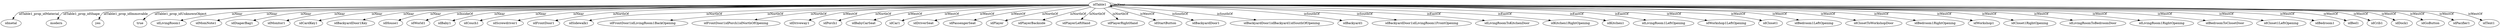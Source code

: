 digraph  {
idTable1 [node_type=entity_node];
idmetal [node_type=property_node];
modern [node_type=property_node];
yes [node_type=property_node];
true [node_type=property_node];
idLivingRoom1 [node_type=entity_node];
idMomNote1 [node_type=entity_node];
idDiaperBag1 [node_type=entity_node];
idMonitor1 [node_type=entity_node];
idCardKey1 [node_type=entity_node];
idBackyardDoor1Key [node_type=entity_node];
idHouse1 [node_type=entity_node];
idWorld1 [node_type=entity_node];
idBaby1 [node_type=entity_node];
idCouch1 [node_type=entity_node];
idScrewdriver1 [node_type=entity_node];
idFrontDoor1 [node_type=entity_node];
idSidewalk1 [node_type=entity_node];
idFrontDoor1idLivingRoom1BackOpening [node_type=entity_node];
idFrontDoor1idPorch1idNorthOfOpening [node_type=entity_node];
idDriveway1 [node_type=entity_node];
idPorch1 [node_type=entity_node];
idBabyCarSeat [node_type=entity_node];
idCar1 [node_type=entity_node];
idDriverSeat [node_type=entity_node];
idPassengerSeat [node_type=entity_node];
idPlayer [node_type=entity_node];
idPlayerBackside [node_type=entity_node];
idPlayerLeftHand [node_type=entity_node];
idPlayerRightHand [node_type=entity_node];
idStartButton [node_type=entity_node];
idBackyardDoor1 [node_type=entity_node];
idBackyardDoor1idBackyard1idSouthOfOpening [node_type=entity_node];
idBackyard1 [node_type=entity_node];
idBackyardDoor1idLivingRoom1FrontOpening [node_type=entity_node];
idLivingRoomToKitchenDoor [node_type=entity_node];
idKitchen1RightOpening [node_type=entity_node];
idKitchen1 [node_type=entity_node];
idLivingRoom1LeftOpening [node_type=entity_node];
idWorkshop1LeftOpening [node_type=entity_node];
idCloset1 [node_type=entity_node];
idBedroom1LeftOpening [node_type=entity_node];
idClosetToWorkshopDoor [node_type=entity_node];
idBedroom1RightOpening [node_type=entity_node];
idWorkshop1 [node_type=entity_node];
idCloset1RightOpening [node_type=entity_node];
idLivingRoomToBedroomDoor [node_type=entity_node];
idLivingRoom1RightOpening [node_type=entity_node];
idBedroomToClosetDoor [node_type=entity_node];
idCloset1LeftOpening [node_type=entity_node];
idBedroom1 [node_type=entity_node];
idBed1 [node_type=entity_node];
idCrib1 [node_type=entity_node];
idDock1 [node_type=entity_node];
idGoButton [node_type=entity_node];
idPacifier1 [node_type=entity_node];
idTent1 [node_type=entity_node];
idTable1 -> idmetal  [edge_type=property, label=idTable1_prop_idMaterial];
idTable1 -> modern  [edge_type=property, label=idTable1_prop_idShape];
idTable1 -> yes  [edge_type=property, label=idTable1_prop_idImmovable];
idTable1 -> true  [edge_type=property, label=idTable1_prop_idUnknownObject];
idTable1 -> idLivingRoom1  [edge_type=relationship, label=isNear];
idTable1 -> idMomNote1  [edge_type=relationship, label=isNear];
idTable1 -> idDiaperBag1  [edge_type=relationship, label=isNear];
idTable1 -> idMonitor1  [edge_type=relationship, label=isNear];
idTable1 -> idCardKey1  [edge_type=relationship, label=isNear];
idTable1 -> idBackyardDoor1Key  [edge_type=relationship, label=isNear];
idTable1 -> idHouse1  [edge_type=relationship, label=isNear];
idTable1 -> idWorld1  [edge_type=relationship, label=isInsideOf];
idTable1 -> idBaby1  [edge_type=relationship, label=isNear];
idTable1 -> idCouch1  [edge_type=relationship, label=isNear];
idTable1 -> idTable1  [edge_type=relationship, label=isNear];
idTable1 -> idScrewdriver1  [edge_type=relationship, label=isNear];
idTable1 -> idFrontDoor1  [edge_type=relationship, label=isNorthOf];
idTable1 -> idSidewalk1  [edge_type=relationship, label=isNorthOf];
idTable1 -> idFrontDoor1idLivingRoom1BackOpening  [edge_type=relationship, label=isNorthOf];
idTable1 -> idFrontDoor1idPorch1idNorthOfOpening  [edge_type=relationship, label=isNorthOf];
idTable1 -> idDriveway1  [edge_type=relationship, label=isWestOf];
idTable1 -> idPorch1  [edge_type=relationship, label=isNorthOf];
idTable1 -> idBabyCarSeat  [edge_type=relationship, label=isWestOf];
idTable1 -> idCar1  [edge_type=relationship, label=isWestOf];
idTable1 -> idDriverSeat  [edge_type=relationship, label=isWestOf];
idTable1 -> idPassengerSeat  [edge_type=relationship, label=isWestOf];
idTable1 -> idPlayer  [edge_type=relationship, label=isNorthOf];
idTable1 -> idPlayerBackside  [edge_type=relationship, label=isNorthOf];
idTable1 -> idPlayerLeftHand  [edge_type=relationship, label=isNorthOf];
idTable1 -> idPlayerRightHand  [edge_type=relationship, label=isNorthOf];
idTable1 -> idStartButton  [edge_type=relationship, label=isWestOf];
idTable1 -> idBackyardDoor1  [edge_type=relationship, label=isSouthOf];
idTable1 -> idBackyardDoor1idBackyard1idSouthOfOpening  [edge_type=relationship, label=isSouthOf];
idTable1 -> idBackyard1  [edge_type=relationship, label=isSouthOf];
idTable1 -> idBackyardDoor1idLivingRoom1FrontOpening  [edge_type=relationship, label=isSouthOf];
idTable1 -> idLivingRoomToKitchenDoor  [edge_type=relationship, label=isEastOf];
idTable1 -> idKitchen1RightOpening  [edge_type=relationship, label=isEastOf];
idTable1 -> idKitchen1  [edge_type=relationship, label=isEastOf];
idTable1 -> idLivingRoom1LeftOpening  [edge_type=relationship, label=isEastOf];
idTable1 -> idWorkshop1LeftOpening  [edge_type=relationship, label=isWestOf];
idTable1 -> idCloset1  [edge_type=relationship, label=isWestOf];
idTable1 -> idBedroom1LeftOpening  [edge_type=relationship, label=isWestOf];
idTable1 -> idClosetToWorkshopDoor  [edge_type=relationship, label=isWestOf];
idTable1 -> idBedroom1RightOpening  [edge_type=relationship, label=isWestOf];
idTable1 -> idWorkshop1  [edge_type=relationship, label=isWestOf];
idTable1 -> idCloset1RightOpening  [edge_type=relationship, label=isWestOf];
idTable1 -> idLivingRoomToBedroomDoor  [edge_type=relationship, label=isWestOf];
idTable1 -> idLivingRoom1RightOpening  [edge_type=relationship, label=isWestOf];
idTable1 -> idBedroomToClosetDoor  [edge_type=relationship, label=isWestOf];
idTable1 -> idCloset1LeftOpening  [edge_type=relationship, label=isWestOf];
idTable1 -> idBedroom1  [edge_type=relationship, label=isWestOf];
idTable1 -> idBed1  [edge_type=relationship, label=isWestOf];
idTable1 -> idCrib1  [edge_type=relationship, label=isWestOf];
idTable1 -> idDock1  [edge_type=relationship, label=isWestOf];
idTable1 -> idGoButton  [edge_type=relationship, label=isWestOf];
idTable1 -> idPacifier1  [edge_type=relationship, label=isWestOf];
idTable1 -> idTent1  [edge_type=relationship, label=isWestOf];
}
